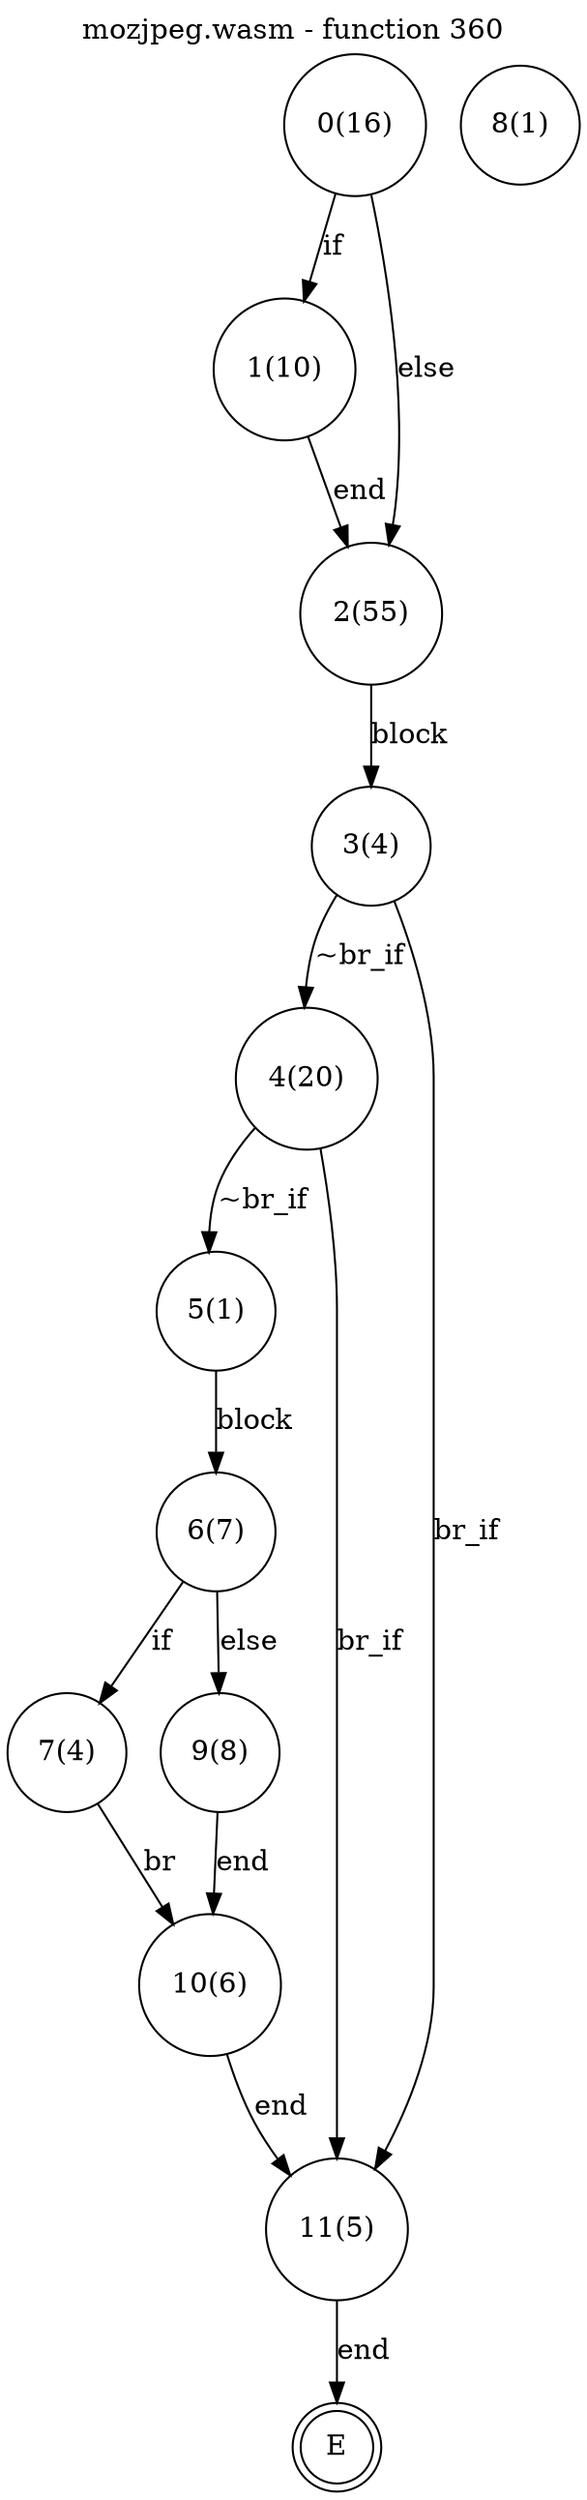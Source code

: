 digraph finite_state_machine {
    label = "mozjpeg.wasm - function 360"
    labelloc =  t
    labelfontsize = 16
    labelfontcolor = black
    labelfontname = "Helvetica"
    node [shape = doublecircle]; E ;
node [shape=circle, fontcolor=black, style="", label="0(16)"]0
node [shape=circle, fontcolor=black, style="", label="1(10)"]1
node [shape=circle, fontcolor=black, style="", label="2(55)"]2
node [shape=circle, fontcolor=black, style="", label="3(4)"]3
node [shape=circle, fontcolor=black, style="", label="4(20)"]4
node [shape=circle, fontcolor=black, style="", label="5(1)"]5
node [shape=circle, fontcolor=black, style="", label="6(7)"]6
node [shape=circle, fontcolor=black, style="", label="7(4)"]7
node [shape=circle, fontcolor=black, style="", label="8(1)"]8
node [shape=circle, fontcolor=black, style="", label="9(8)"]9
node [shape=circle, fontcolor=black, style="", label="10(6)"]10
node [shape=circle, fontcolor=black, style="", label="11(5)"]11
node [shape=circle, fontcolor=black, style="", label="E"]E
    0 -> 1[label="if"];
    0 -> 2[label="else"];
    1 -> 2[label="end"];
    2 -> 3[label="block"];
    3 -> 4[label="~br_if"];
    3 -> 11[label="br_if"];
    4 -> 5[label="~br_if"];
    4 -> 11[label="br_if"];
    5 -> 6[label="block"];
    6 -> 7[label="if"];
    6 -> 9[label="else"];
    7 -> 10[label="br"];
    9 -> 10[label="end"];
    10 -> 11[label="end"];
    11 -> E[label="end"];
}
